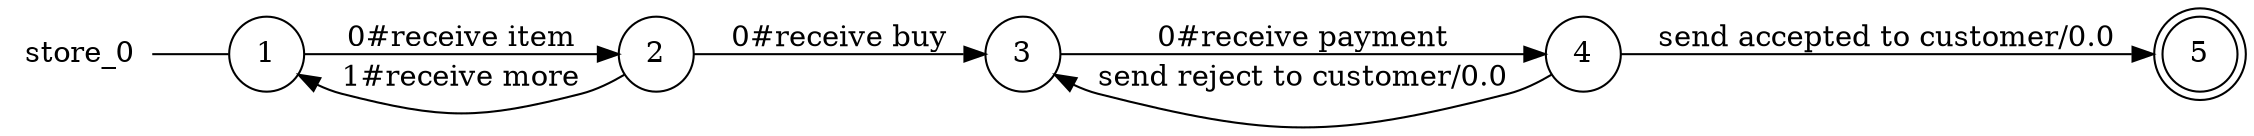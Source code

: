 digraph store_0 {
	rankdir="LR";
	n_0 [label="store_0", shape="plaintext"];
	n_1 [id="5", shape=doublecircle, label="5"];
	n_2 [id="1", shape=circle, label="1"];
	n_0 -> n_2 [arrowhead=none];
	n_3 [id="2", shape=circle, label="4"];
	n_4 [id="4", shape=circle, label="3"];
	n_5 [id="3", shape=circle, label="2"];

	n_4 -> n_3 [id="[$e|6]", label="0#receive payment"];
	n_2 -> n_5 [id="[$e|1]", label="0#receive item"];
	n_3 -> n_1 [id="[$e|4]", label="send accepted to customer/0.0"];
	n_3 -> n_4 [id="[$e|9]", label="send reject to customer/0.0"];
	n_5 -> n_4 [id="[$e|3]", label="0#receive buy"];
	n_5 -> n_2 [id="[$e|8]", label="1#receive more"];
}
